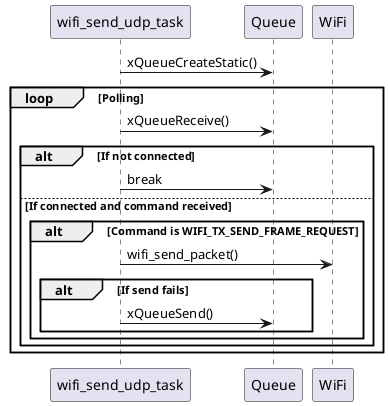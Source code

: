 @startuml

participant "wifi_send_udp_task" as Task

Task -> Queue : xQueueCreateStatic()
loop Polling
    Task -> Queue : xQueueReceive()
    alt If not connected
        Task -> Queue : break
    else If connected and command received
        alt Command is WIFI_TX_SEND_FRAME_REQUEST
            Task -> WiFi : wifi_send_packet()
            alt If send fails
                Task -> Queue : xQueueSend()
            end
        end
    end
end

@enduml
